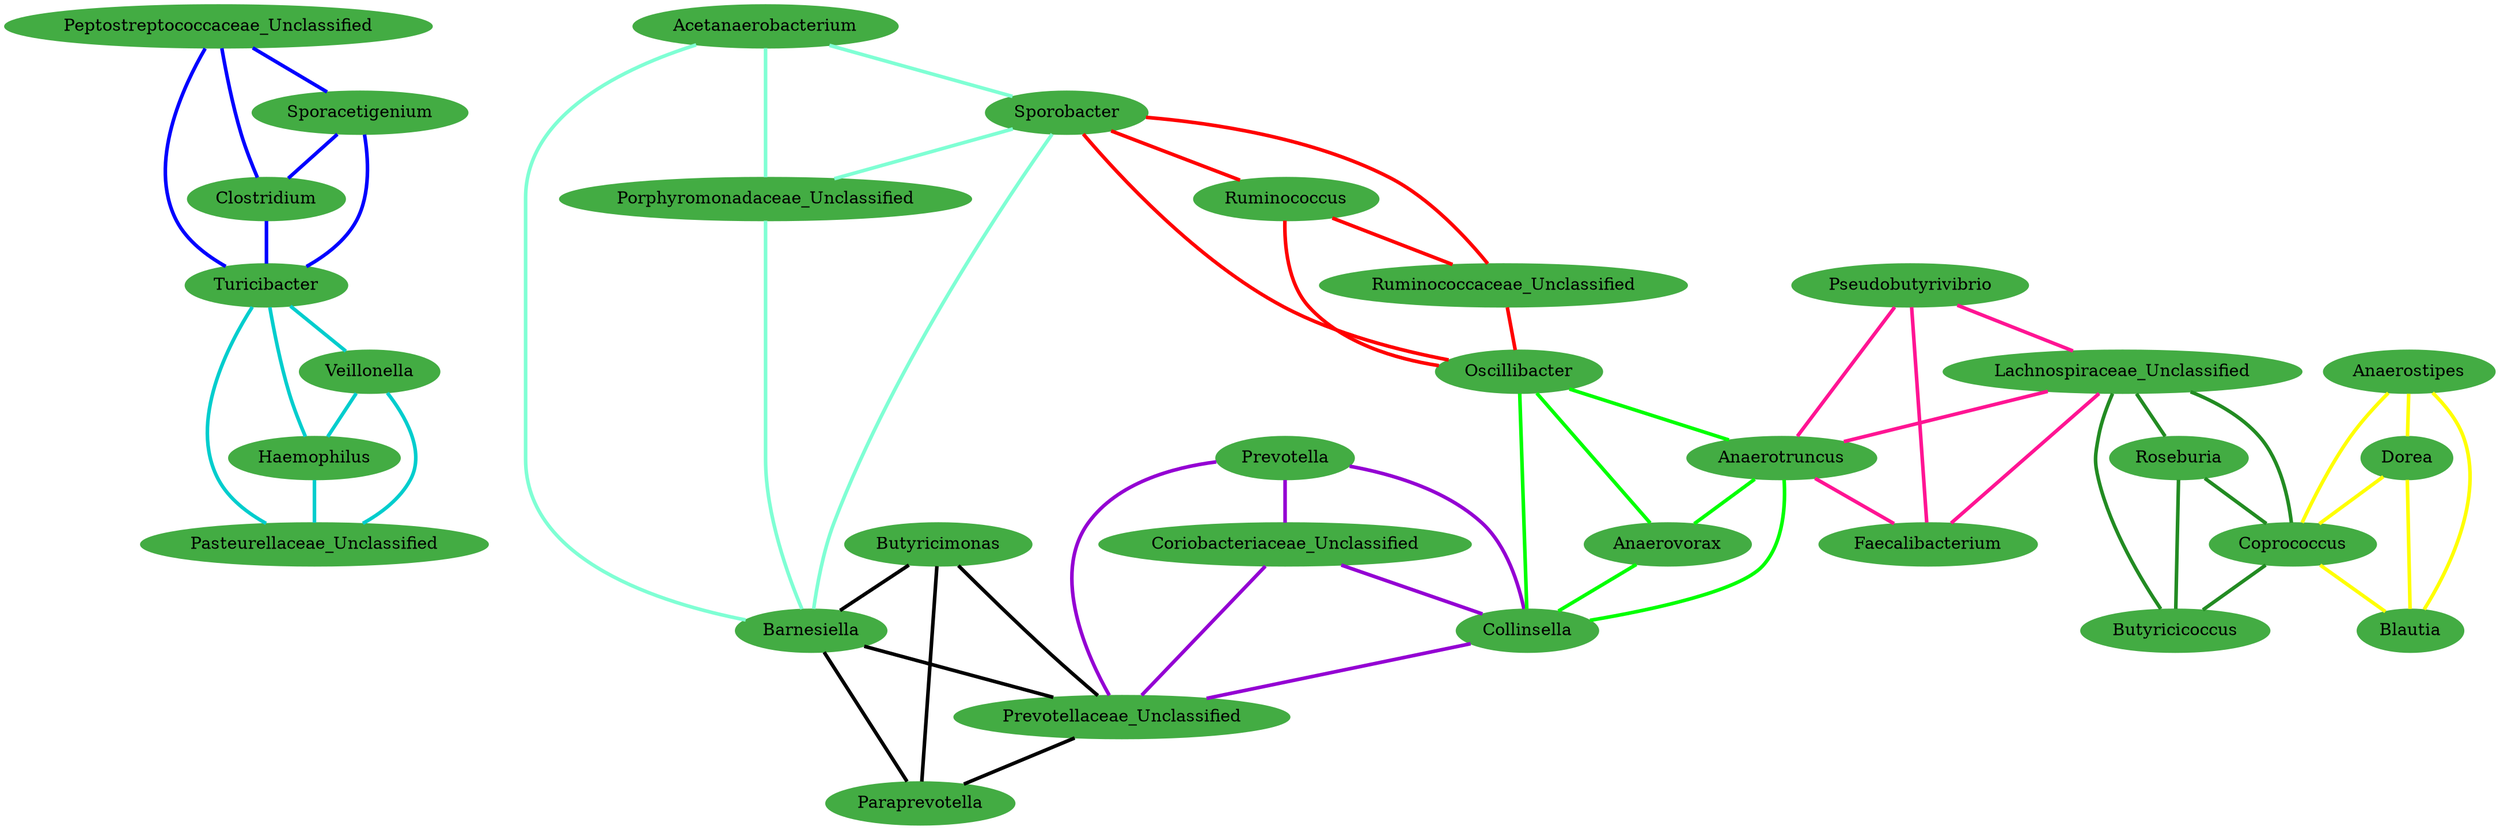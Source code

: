 graph G{        

Clostridium [color="#43AC43", style=filled]
Collinsella [color="#43AC43", style=filled]
Coriobacteriaceae_Unclassified [color="#43AC43", style=filled]
Turicibacter [color="#43AC43", style=filled]
Anaerovorax [color="#43AC43", style=filled]
Anaerostipes [color="#43AC43", style=filled]
Coprococcus [color="#43AC43", style=filled]
Dorea [color="#43AC43", style=filled]
Pseudobutyrivibrio [color="#43AC43", style=filled]
Roseburia [color="#43AC43", style=filled]
Lachnospiraceae_Unclassified [color="#43AC43", style=filled]
Haemophilus [color="#43AC43", style=filled]
Pasteurellaceae_Unclassified [color="#43AC43", style=filled]
Peptostreptococcaceae_Unclassified [color="#43AC43", style=filled]
Sporacetigenium [color="#43AC43", style=filled]
Barnesiella [color="#43AC43", style=filled]
Butyricimonas [color="#43AC43", style=filled]
Porphyromonadaceae_Unclassified [color="#43AC43", style=filled]
Paraprevotella [color="#43AC43", style=filled]
Prevotella [color="#43AC43", style=filled]
Prevotellaceae_Unclassified [color="#43AC43", style=filled]
Acetanaerobacterium [color="#43AC43", style=filled]
Anaerotruncus [color="#43AC43", style=filled]
Butyricicoccus [color="#43AC43", style=filled]
Faecalibacterium [color="#43AC43", style=filled]
Oscillibacter [color="#43AC43", style=filled]
Ruminococcus [color="#43AC43", style=filled]
Sporobacter [color="#43AC43", style=filled]
Ruminococcaceae_Unclassified [color="#43AC43", style=filled]
Anaerotruncus [color="#43AC43", style=filled]
Veillonella [color="#43AC43", style=filled]
Blautia[color="#43AC43", style=filled]

edge [color=red, penwidth=3] //pattern 1

Ruminococcaceae_Unclassified --  Oscillibacter 
Ruminococcus -- Oscillibacter 
Sporobacter --  Oscillibacter 
Ruminococcus -- Ruminococcaceae_Unclassified 
Sporobacter --  Ruminococcaceae_Unclassified  
Sporobacter --  Ruminococcus

edge [color=blue] //pattern 2

Clostridium -- Turicibacter 
Sporacetigenium -- Turicibacter 
Peptostreptococcaceae_Unclassified -- Turicibacter 
Sporacetigenium -- Clostridium 
Peptostreptococcaceae_Unclassified -- Clostridium   
Peptostreptococcaceae_Unclassified -- Sporacetigenium  

edge [color=forestgreen] //pattern 3

Lachnospiraceae_Unclassified -- Roseburia 
Lachnospiraceae_Unclassified -- Coprococcus 
Lachnospiraceae_Unclassified -- Butyricicoccus 
Roseburia -- Coprococcus 
Roseburia -- Butyricicoccus 
Coprococcus -- Butyricicoccus 

edge [color=darkviolet] //pattern 4

Prevotella -- Prevotellaceae_Unclassified 
Prevotella -- Coriobacteriaceae_Unclassified 
Prevotella -- Collinsella 
Coriobacteriaceae_Unclassified -- Prevotellaceae_Unclassified 
Coriobacteriaceae_Unclassified -- Collinsella 
Collinsella -- Prevotellaceae_Unclassified

//Prevotellaceae-Prevotella 
//Prevotellaceae-_unclassified 
//Coriobacteriaceae-_unclassified 
//Coriobacteriaceae-Collinsella 

edge [color=gray0] //pattern 5

Butyricimonas -- Barnesiella 
Butyricimonas -- Prevotellaceae_Unclassified 
Butyricimonas -- Paraprevotella 
Barnesiella -- Prevotellaceae_Unclassified 
Barnesiella -- Paraprevotella 
Prevotellaceae_Unclassified -- Paraprevotella 

edge [color=yellow] //pattern 6

Anaerostipes -- Dorea 
Anaerostipes -- Coprococcus 
Anaerostipes -- Blautia 
Dorea -- Coprococcus 
Dorea -- Blautia 
Coprococcus -- Blautia 

edge [color=aquamarine] //pattern 7

Acetanaerobacterium -- Sporobacter 
Acetanaerobacterium -- Porphyromonadaceae_Unclassified 
Acetanaerobacterium -- Barnesiella 
Sporobacter -- Porphyromonadaceae_Unclassified 
Sporobacter -- Barnesiella 
Porphyromonadaceae_Unclassified -- Barnesiella 

edge [color=green] //pattern 8

Oscillibacter -- Anaerotruncus 
Oscillibacter -- Anaerovorax 
Oscillibacter -- Collinsella 
Anaerotruncus -- Anaerovorax 
Anaerotruncus -- Collinsella 
Anaerovorax -- Collinsella 

edge [color=cyan3] //pattern 9

Turicibacter -- Veillonella 
Turicibacter -- Haemophilus 
Turicibacter -- Pasteurellaceae_Unclassified 
Veillonella -- Haemophilus 
Veillonella -- Pasteurellaceae_Unclassified 
Haemophilus -- Pasteurellaceae_Unclassified 

edge [color=deeppink]//10

Pseudobutyrivibrio -- Lachnospiraceae_Unclassified 
Pseudobutyrivibrio -- Anaerotruncus 
Pseudobutyrivibrio -- Faecalibacterium 
Lachnospiraceae_Unclassified -- Anaerotruncus 
Lachnospiraceae_Unclassified -- Faecalibacterium 
Anaerotruncus -- Faecalibacterium 



//1 aquamarine 
//2 blue
//3 cyan3
//4 red
//5 green
//6 forestgreen
//7 darkviolet
//8 deeppink
//9 gray0
//10 yellow
}